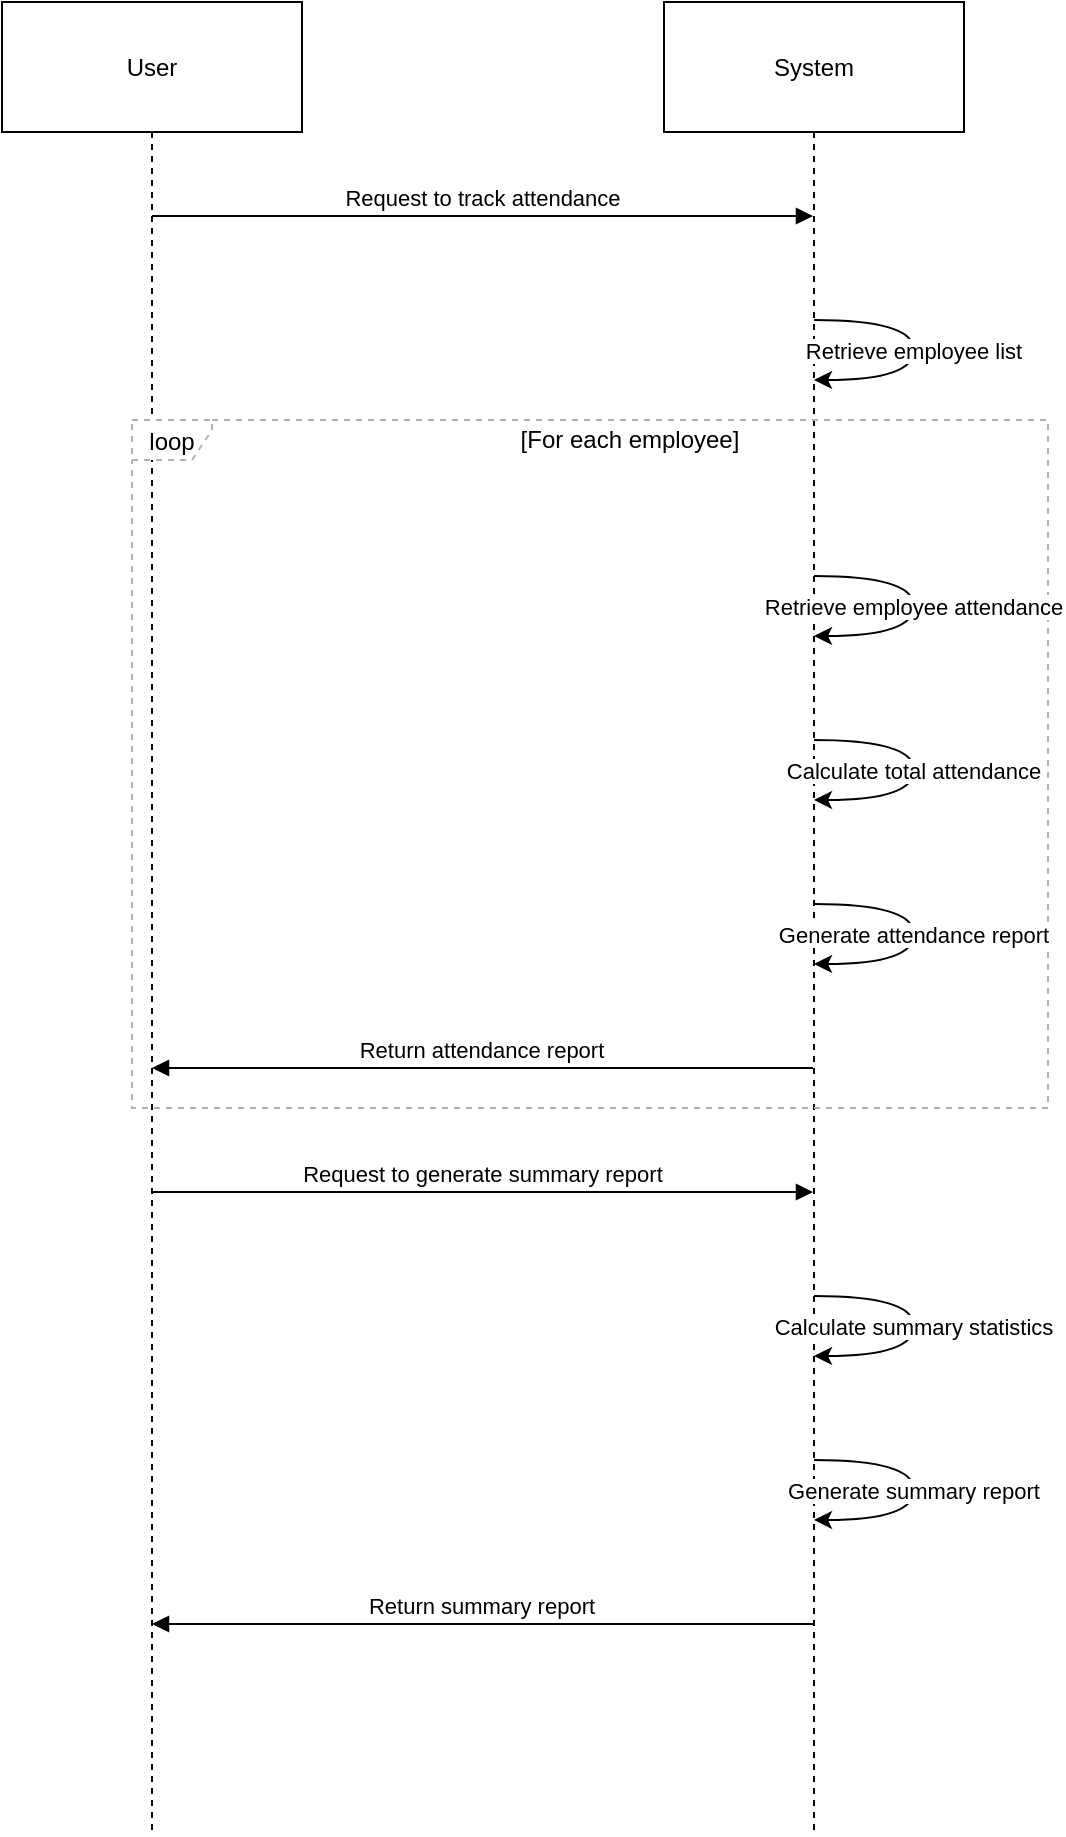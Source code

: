 <mxfile version="22.1.17" type="github">
  <diagram name="Page-1" id="duf5YGF6keU-Iw4HFK_6">
    <mxGraphModel>
      <root>
        <mxCell id="0" />
        <mxCell id="1" parent="0" />
        <mxCell id="2" value="User" style="shape=umlLifeline;perimeter=lifelinePerimeter;whiteSpace=wrap;container=1;dropTarget=0;collapsible=0;recursiveResize=0;outlineConnect=0;portConstraint=eastwest;newEdgeStyle={&quot;edgeStyle&quot;:&quot;elbowEdgeStyle&quot;,&quot;elbow&quot;:&quot;vertical&quot;,&quot;curved&quot;:0,&quot;rounded&quot;:0};size=65;" vertex="1" parent="1">
          <mxGeometry width="150" height="916" as="geometry" />
        </mxCell>
        <mxCell id="3" value="System" style="shape=umlLifeline;perimeter=lifelinePerimeter;whiteSpace=wrap;container=1;dropTarget=0;collapsible=0;recursiveResize=0;outlineConnect=0;portConstraint=eastwest;newEdgeStyle={&quot;edgeStyle&quot;:&quot;elbowEdgeStyle&quot;,&quot;elbow&quot;:&quot;vertical&quot;,&quot;curved&quot;:0,&quot;rounded&quot;:0};size=65;" vertex="1" parent="1">
          <mxGeometry x="331" width="150" height="916" as="geometry" />
        </mxCell>
        <mxCell id="4" value="loop" style="shape=umlFrame;dashed=1;pointerEvents=0;dropTarget=0;strokeColor=#B3B3B3;height=20;width=40" vertex="1" parent="1">
          <mxGeometry x="65" y="209" width="458" height="344" as="geometry" />
        </mxCell>
        <mxCell id="5" value="[For each employee]" style="text;strokeColor=none;fillColor=none;align=center;verticalAlign=middle;whiteSpace=wrap;" vertex="1" parent="4">
          <mxGeometry x="40" width="418" height="20" as="geometry" />
        </mxCell>
        <mxCell id="6" value="Request to track attendance" style="verticalAlign=bottom;endArrow=block;edgeStyle=elbowEdgeStyle;elbow=vertical;curved=0;rounded=0;" edge="1" parent="1" source="2" target="3">
          <mxGeometry relative="1" as="geometry">
            <Array as="points">
              <mxPoint x="251" y="107" />
            </Array>
          </mxGeometry>
        </mxCell>
        <mxCell id="7" value="Retrieve employee list" style="curved=1;" edge="1" parent="1" source="3" target="3">
          <mxGeometry relative="1" as="geometry">
            <Array as="points">
              <mxPoint x="456" y="159" />
              <mxPoint x="456" y="189" />
            </Array>
          </mxGeometry>
        </mxCell>
        <mxCell id="8" value="Retrieve employee attendance" style="curved=1;" edge="1" parent="1" source="3" target="3">
          <mxGeometry relative="1" as="geometry">
            <Array as="points">
              <mxPoint x="456" y="287" />
              <mxPoint x="456" y="317" />
            </Array>
          </mxGeometry>
        </mxCell>
        <mxCell id="9" value="Calculate total attendance" style="curved=1;" edge="1" parent="1" source="3" target="3">
          <mxGeometry relative="1" as="geometry">
            <Array as="points">
              <mxPoint x="456" y="369" />
              <mxPoint x="456" y="399" />
            </Array>
          </mxGeometry>
        </mxCell>
        <mxCell id="10" value="Generate attendance report" style="curved=1;" edge="1" parent="1" source="3" target="3">
          <mxGeometry relative="1" as="geometry">
            <Array as="points">
              <mxPoint x="456" y="451" />
              <mxPoint x="456" y="481" />
            </Array>
          </mxGeometry>
        </mxCell>
        <mxCell id="11" value="Return attendance report" style="verticalAlign=bottom;endArrow=block;edgeStyle=elbowEdgeStyle;elbow=vertical;curved=0;rounded=0;" edge="1" parent="1" source="3" target="2">
          <mxGeometry relative="1" as="geometry">
            <Array as="points">
              <mxPoint x="251" y="533" />
            </Array>
          </mxGeometry>
        </mxCell>
        <mxCell id="12" value="Request to generate summary report" style="verticalAlign=bottom;endArrow=block;edgeStyle=elbowEdgeStyle;elbow=vertical;curved=0;rounded=0;" edge="1" parent="1" source="2" target="3">
          <mxGeometry relative="1" as="geometry">
            <Array as="points">
              <mxPoint x="251" y="595" />
            </Array>
          </mxGeometry>
        </mxCell>
        <mxCell id="13" value="Calculate summary statistics" style="curved=1;" edge="1" parent="1" source="3" target="3">
          <mxGeometry relative="1" as="geometry">
            <Array as="points">
              <mxPoint x="456" y="647" />
              <mxPoint x="456" y="677" />
            </Array>
          </mxGeometry>
        </mxCell>
        <mxCell id="14" value="Generate summary report" style="curved=1;" edge="1" parent="1" source="3" target="3">
          <mxGeometry relative="1" as="geometry">
            <Array as="points">
              <mxPoint x="456" y="729" />
              <mxPoint x="456" y="759" />
            </Array>
          </mxGeometry>
        </mxCell>
        <mxCell id="15" value="Return summary report" style="verticalAlign=bottom;endArrow=block;edgeStyle=elbowEdgeStyle;elbow=vertical;curved=0;rounded=0;" edge="1" parent="1" source="3" target="2">
          <mxGeometry relative="1" as="geometry">
            <Array as="points">
              <mxPoint x="251" y="811" />
            </Array>
          </mxGeometry>
        </mxCell>
      </root>
    </mxGraphModel>
  </diagram>
</mxfile>
